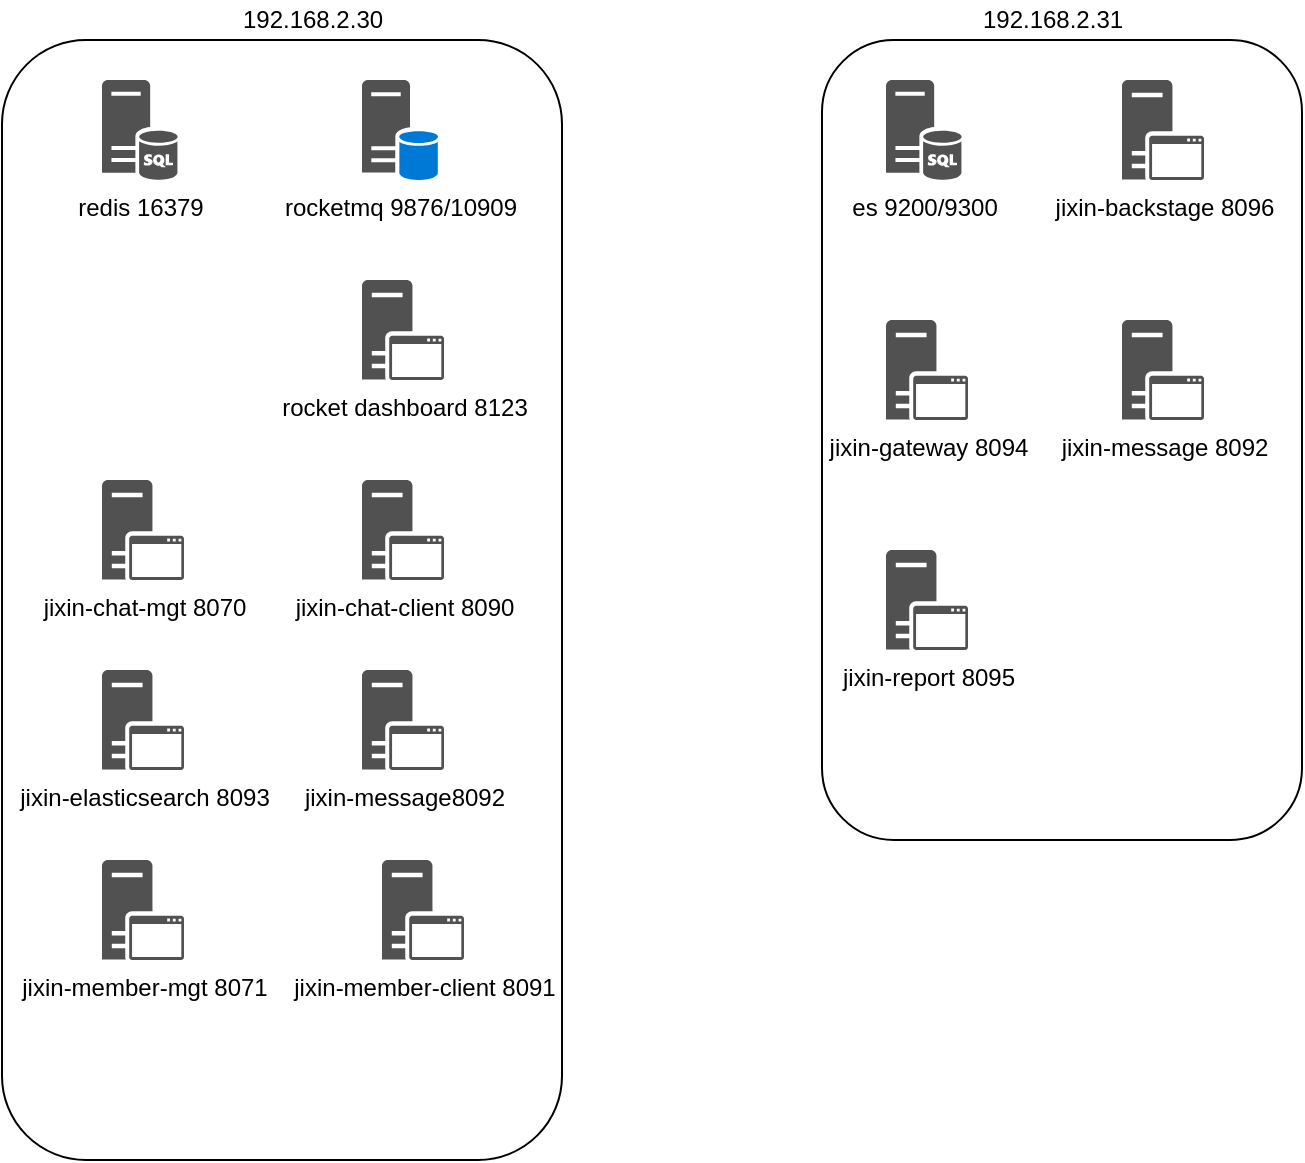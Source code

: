 <mxfile version="19.0.3" type="github">
  <diagram id="KKun_oAopfLdbGlxuCJk" name="第 1 页">
    <mxGraphModel dx="1209" dy="642" grid="1" gridSize="10" guides="1" tooltips="1" connect="1" arrows="1" fold="1" page="1" pageScale="1" pageWidth="827" pageHeight="1169" math="0" shadow="0">
      <root>
        <mxCell id="0" />
        <mxCell id="1" parent="0" />
        <mxCell id="lvHiA4SlMV1egr51VICv-2" value="" style="rounded=1;whiteSpace=wrap;html=1;" parent="1" vertex="1">
          <mxGeometry x="50" y="100" width="280" height="560" as="geometry" />
        </mxCell>
        <mxCell id="lvHiA4SlMV1egr51VICv-3" value="192.168.2.30" style="text;html=1;align=center;verticalAlign=middle;resizable=0;points=[];autosize=1;strokeColor=none;fillColor=none;" parent="1" vertex="1">
          <mxGeometry x="160" y="80" width="90" height="20" as="geometry" />
        </mxCell>
        <mxCell id="lvHiA4SlMV1egr51VICv-4" value="" style="rounded=1;whiteSpace=wrap;html=1;" parent="1" vertex="1">
          <mxGeometry x="460" y="100" width="240" height="400" as="geometry" />
        </mxCell>
        <mxCell id="lvHiA4SlMV1egr51VICv-5" value="192.168.2.31" style="text;html=1;align=center;verticalAlign=middle;resizable=0;points=[];autosize=1;strokeColor=none;fillColor=none;" parent="1" vertex="1">
          <mxGeometry x="530" y="80" width="90" height="20" as="geometry" />
        </mxCell>
        <mxCell id="kja4adqAi55EeOpo70ee-1" value="redis 16379" style="sketch=0;pointerEvents=1;shadow=0;dashed=0;html=1;strokeColor=none;labelPosition=center;verticalLabelPosition=bottom;verticalAlign=top;align=center;fillColor=#515151;shape=mxgraph.mscae.system_center.central_administration_site_sql" vertex="1" parent="1">
          <mxGeometry x="100" y="120" width="38" height="50" as="geometry" />
        </mxCell>
        <mxCell id="kja4adqAi55EeOpo70ee-2" value="es 9200/9300" style="sketch=0;pointerEvents=1;shadow=0;dashed=0;html=1;strokeColor=none;labelPosition=center;verticalLabelPosition=bottom;verticalAlign=top;align=center;fillColor=#515151;shape=mxgraph.mscae.system_center.central_administration_site_sql" vertex="1" parent="1">
          <mxGeometry x="492" y="120" width="38" height="50" as="geometry" />
        </mxCell>
        <mxCell id="kja4adqAi55EeOpo70ee-3" value="rocketmq 9876/10909" style="sketch=0;pointerEvents=1;shadow=0;dashed=0;html=1;strokeColor=none;labelPosition=center;verticalLabelPosition=bottom;verticalAlign=top;align=center;fillColor=#515151;shape=mxgraph.mscae.system_center.primary_site" vertex="1" parent="1">
          <mxGeometry x="230" y="120" width="38" height="50" as="geometry" />
        </mxCell>
        <mxCell id="kja4adqAi55EeOpo70ee-4" value="rocket dashboard 8123&lt;br&gt;" style="sketch=0;pointerEvents=1;shadow=0;dashed=0;html=1;strokeColor=none;labelPosition=center;verticalLabelPosition=bottom;verticalAlign=top;align=center;fillColor=#515151;shape=mxgraph.mscae.system_center.secondary_site" vertex="1" parent="1">
          <mxGeometry x="230" y="220" width="41" height="50" as="geometry" />
        </mxCell>
        <mxCell id="kja4adqAi55EeOpo70ee-6" value="jixin-chat-client&amp;nbsp;8090" style="sketch=0;pointerEvents=1;shadow=0;dashed=0;html=1;strokeColor=none;labelPosition=center;verticalLabelPosition=bottom;verticalAlign=top;align=center;fillColor=#515151;shape=mxgraph.mscae.system_center.secondary_site" vertex="1" parent="1">
          <mxGeometry x="230" y="320" width="41" height="50" as="geometry" />
        </mxCell>
        <mxCell id="kja4adqAi55EeOpo70ee-7" value="jixin-chat-mgt&amp;nbsp;8070" style="sketch=0;pointerEvents=1;shadow=0;dashed=0;html=1;strokeColor=none;labelPosition=center;verticalLabelPosition=bottom;verticalAlign=top;align=center;fillColor=#515151;shape=mxgraph.mscae.system_center.secondary_site" vertex="1" parent="1">
          <mxGeometry x="100" y="320" width="41" height="50" as="geometry" />
        </mxCell>
        <mxCell id="kja4adqAi55EeOpo70ee-8" value="jixin-elasticsearch&amp;nbsp;8093" style="sketch=0;pointerEvents=1;shadow=0;dashed=0;html=1;strokeColor=none;labelPosition=center;verticalLabelPosition=bottom;verticalAlign=top;align=center;fillColor=#515151;shape=mxgraph.mscae.system_center.secondary_site" vertex="1" parent="1">
          <mxGeometry x="100" y="415" width="41" height="50" as="geometry" />
        </mxCell>
        <mxCell id="kja4adqAi55EeOpo70ee-9" value="jixin-member-client&amp;nbsp;8091" style="sketch=0;pointerEvents=1;shadow=0;dashed=0;html=1;strokeColor=none;labelPosition=center;verticalLabelPosition=bottom;verticalAlign=top;align=center;fillColor=#515151;shape=mxgraph.mscae.system_center.secondary_site" vertex="1" parent="1">
          <mxGeometry x="240" y="510" width="41" height="50" as="geometry" />
        </mxCell>
        <mxCell id="kja4adqAi55EeOpo70ee-10" value="jixin-member-mgt&amp;nbsp;8071" style="sketch=0;pointerEvents=1;shadow=0;dashed=0;html=1;strokeColor=none;labelPosition=center;verticalLabelPosition=bottom;verticalAlign=top;align=center;fillColor=#515151;shape=mxgraph.mscae.system_center.secondary_site" vertex="1" parent="1">
          <mxGeometry x="100" y="510" width="41" height="50" as="geometry" />
        </mxCell>
        <mxCell id="kja4adqAi55EeOpo70ee-11" value="jixin-message8092" style="sketch=0;pointerEvents=1;shadow=0;dashed=0;html=1;strokeColor=none;labelPosition=center;verticalLabelPosition=bottom;verticalAlign=top;align=center;fillColor=#515151;shape=mxgraph.mscae.system_center.secondary_site" vertex="1" parent="1">
          <mxGeometry x="230" y="415" width="41" height="50" as="geometry" />
        </mxCell>
        <mxCell id="kja4adqAi55EeOpo70ee-12" value="jixin-backstage 8096" style="sketch=0;pointerEvents=1;shadow=0;dashed=0;html=1;strokeColor=none;labelPosition=center;verticalLabelPosition=bottom;verticalAlign=top;align=center;fillColor=#515151;shape=mxgraph.mscae.system_center.secondary_site" vertex="1" parent="1">
          <mxGeometry x="610" y="120" width="41" height="50" as="geometry" />
        </mxCell>
        <mxCell id="kja4adqAi55EeOpo70ee-13" value="jixin-gateway 8094" style="sketch=0;pointerEvents=1;shadow=0;dashed=0;html=1;strokeColor=none;labelPosition=center;verticalLabelPosition=bottom;verticalAlign=top;align=center;fillColor=#515151;shape=mxgraph.mscae.system_center.secondary_site" vertex="1" parent="1">
          <mxGeometry x="492" y="240" width="41" height="50" as="geometry" />
        </mxCell>
        <mxCell id="kja4adqAi55EeOpo70ee-14" value="jixin-message&amp;nbsp;8092" style="sketch=0;pointerEvents=1;shadow=0;dashed=0;html=1;strokeColor=none;labelPosition=center;verticalLabelPosition=bottom;verticalAlign=top;align=center;fillColor=#515151;shape=mxgraph.mscae.system_center.secondary_site" vertex="1" parent="1">
          <mxGeometry x="610" y="240" width="41" height="50" as="geometry" />
        </mxCell>
        <mxCell id="kja4adqAi55EeOpo70ee-15" value="jixin-report&amp;nbsp;8095" style="sketch=0;pointerEvents=1;shadow=0;dashed=0;html=1;strokeColor=none;labelPosition=center;verticalLabelPosition=bottom;verticalAlign=top;align=center;fillColor=#515151;shape=mxgraph.mscae.system_center.secondary_site" vertex="1" parent="1">
          <mxGeometry x="492" y="355" width="41" height="50" as="geometry" />
        </mxCell>
      </root>
    </mxGraphModel>
  </diagram>
</mxfile>
